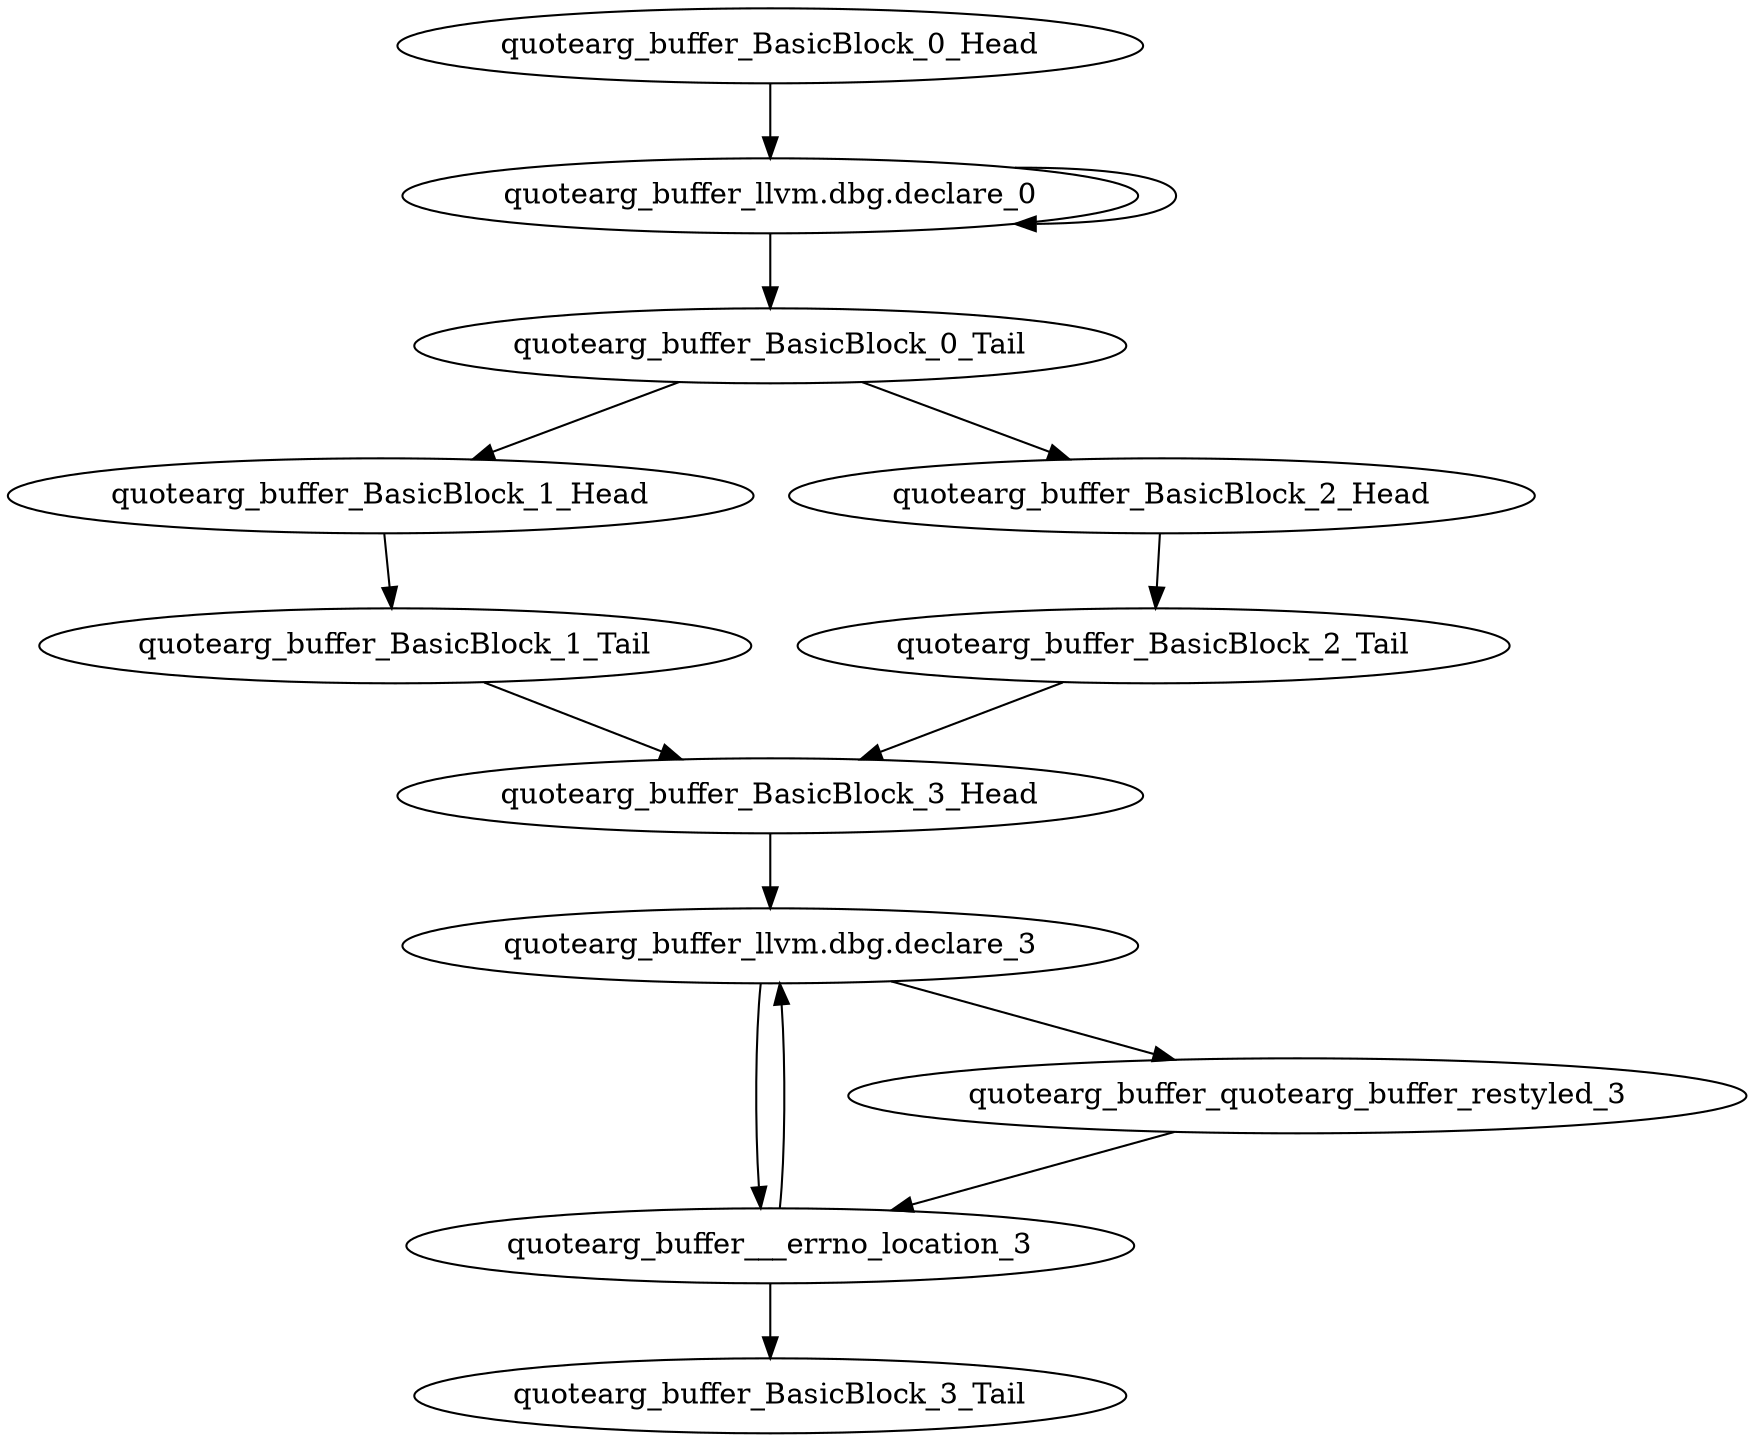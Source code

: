 digraph G {
    "quotearg_buffer_BasicBlock_2_Tail" -> "quotearg_buffer_BasicBlock_3_Head"
    "quotearg_buffer_BasicBlock_0_Head" -> "quotearg_buffer_llvm.dbg.declare_0"
    "quotearg_buffer___errno_location_3" -> "quotearg_buffer_BasicBlock_3_Tail"
    "quotearg_buffer___errno_location_3" -> "quotearg_buffer_llvm.dbg.declare_3"
    "quotearg_buffer_BasicBlock_1_Head" -> "quotearg_buffer_BasicBlock_1_Tail"
    "quotearg_buffer_llvm.dbg.declare_3" -> "quotearg_buffer___errno_location_3"
    "quotearg_buffer_llvm.dbg.declare_3" -> "quotearg_buffer_quotearg_buffer_restyled_3"
    "quotearg_buffer_BasicBlock_3_Head" -> "quotearg_buffer_llvm.dbg.declare_3"
    "quotearg_buffer_BasicBlock_0_Tail" -> "quotearg_buffer_BasicBlock_1_Head"
    "quotearg_buffer_BasicBlock_0_Tail" -> "quotearg_buffer_BasicBlock_2_Head"
    "quotearg_buffer_quotearg_buffer_restyled_3" -> "quotearg_buffer___errno_location_3"
    "quotearg_buffer_BasicBlock_2_Head" -> "quotearg_buffer_BasicBlock_2_Tail"
    "quotearg_buffer_llvm.dbg.declare_0" -> "quotearg_buffer_BasicBlock_0_Tail"
    "quotearg_buffer_llvm.dbg.declare_0" -> "quotearg_buffer_llvm.dbg.declare_0"
    "quotearg_buffer_BasicBlock_1_Tail" -> "quotearg_buffer_BasicBlock_3_Head"
}
